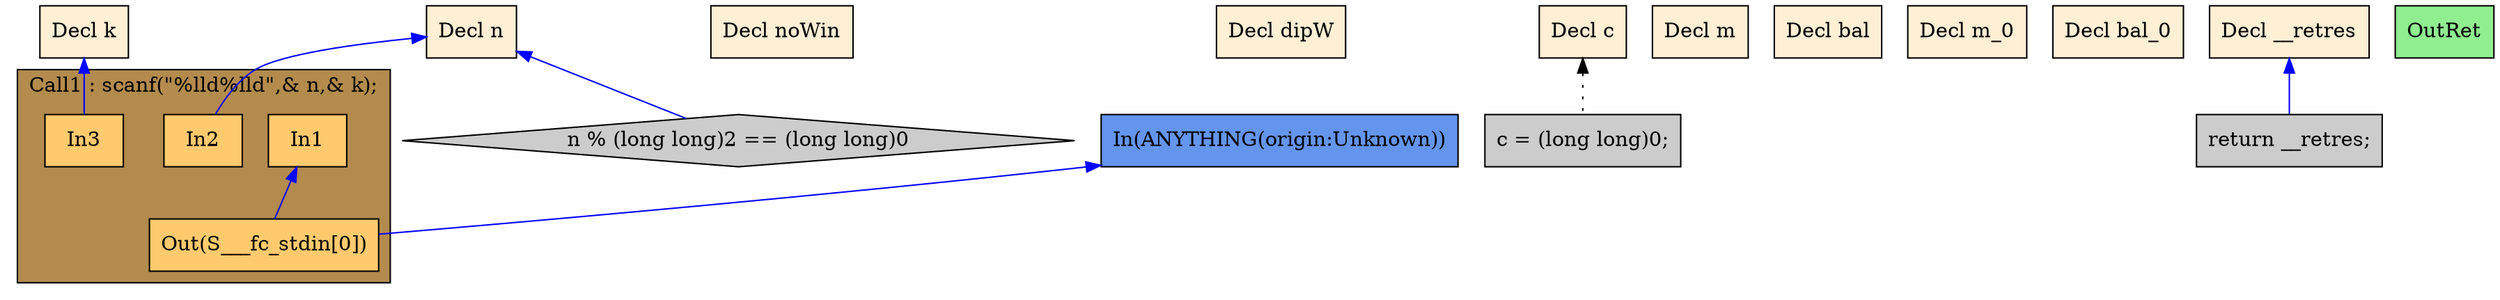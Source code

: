 digraph G {
  rankdir=TB;
  node [style="filled", ];
  2 [label="Decl n", fillcolor="#FFEFD5", shape=box, ];
  3 [label="Decl k", fillcolor="#FFEFD5", shape=box, ];
  4 [label="Decl noWin", fillcolor="#FFEFD5", shape=box, ];
  5 [label="Decl dipW", fillcolor="#FFEFD5", shape=box, ];
  6 [label="Decl c", fillcolor="#FFEFD5", shape=box, ];
  7 [label="Decl m", fillcolor="#FFEFD5", shape=box, ];
  8 [label="Decl bal", fillcolor="#FFEFD5", shape=box, ];
  9 [label="Decl m_0", fillcolor="#FFEFD5", shape=box, ];
  10 [label="Decl bal_0", fillcolor="#FFEFD5", shape=box, ];
  11 [label="Decl __retres", fillcolor="#FFEFD5", shape=box, ];
  13 [label="In1", fillcolor="#FFCA6E", shape=box, ];
  14 [label="In2", fillcolor="#FFCA6E", shape=box, ];
  15 [label="In3", fillcolor="#FFCA6E", shape=box, ];
  16 [label="Out(S___fc_stdin[0])", fillcolor="#FFCA6E", shape=box, ];
  17 [label="c = (long long)0;", fillcolor="#CCCCCC", shape=box, ];
  18 [label="n % (long long)2 == (long long)0", fillcolor="#CCCCCC",
      shape=diamond, ];
  19 [label="return __retres;", fillcolor="#CCCCCC", shape=box, ];
  20 [label="OutRet", fillcolor="#90EE90", shape=box, ];
  21 [label="In(ANYTHING(origin:Unknown))", fillcolor="#6495ED", shape=box, ];
  
  subgraph cluster_Call1 { label="Call1 : scanf(\"%lld%lld\",& n,& k);";
                           fillcolor="#B38B4D"; style="filled"; 16;15;14;13;
     };
  
  edge [dir=back, ];
  2 -> 14 [color="#0000FF", ];
  3 -> 15 [color="#0000FF", ];
  13 -> 16 [color="#0000FF", ];
  21 -> 16 [color="#0000FF", ];
  6 -> 17 [color="#000000", style="dotted", ];
  2 -> 18 [color="#0000FF", ];
  11 -> 19 [color="#0000FF", ];
  
  }